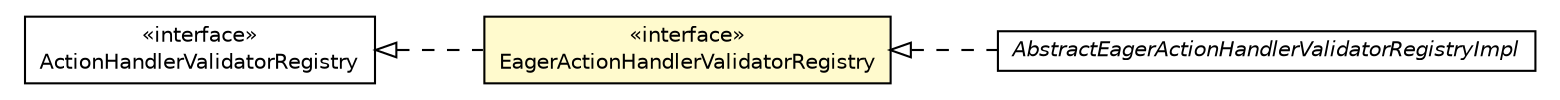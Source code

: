 #!/usr/local/bin/dot
#
# Class diagram 
# Generated by UMLGraph version R5_6-24-gf6e263 (http://www.umlgraph.org/)
#

digraph G {
	edge [fontname="Helvetica",fontsize=10,labelfontname="Helvetica",labelfontsize=10];
	node [fontname="Helvetica",fontsize=10,shape=plaintext];
	nodesep=0.25;
	ranksep=0.5;
	rankdir=LR;
	// com.gwtplatform.dispatch.server.actionhandlervalidator.AbstractEagerActionHandlerValidatorRegistryImpl
	c170539 [label=<<table title="com.gwtplatform.dispatch.server.actionhandlervalidator.AbstractEagerActionHandlerValidatorRegistryImpl" border="0" cellborder="1" cellspacing="0" cellpadding="2" port="p" href="./AbstractEagerActionHandlerValidatorRegistryImpl.html">
		<tr><td><table border="0" cellspacing="0" cellpadding="1">
<tr><td align="center" balign="center"><font face="Helvetica-Oblique"> AbstractEagerActionHandlerValidatorRegistryImpl </font></td></tr>
		</table></td></tr>
		</table>>, URL="./AbstractEagerActionHandlerValidatorRegistryImpl.html", fontname="Helvetica", fontcolor="black", fontsize=10.0];
	// com.gwtplatform.dispatch.server.actionhandlervalidator.EagerActionHandlerValidatorRegistry
	c170547 [label=<<table title="com.gwtplatform.dispatch.server.actionhandlervalidator.EagerActionHandlerValidatorRegistry" border="0" cellborder="1" cellspacing="0" cellpadding="2" port="p" bgcolor="lemonChiffon" href="./EagerActionHandlerValidatorRegistry.html">
		<tr><td><table border="0" cellspacing="0" cellpadding="1">
<tr><td align="center" balign="center"> &#171;interface&#187; </td></tr>
<tr><td align="center" balign="center"> EagerActionHandlerValidatorRegistry </td></tr>
		</table></td></tr>
		</table>>, URL="./EagerActionHandlerValidatorRegistry.html", fontname="Helvetica", fontcolor="black", fontsize=10.0];
	// com.gwtplatform.dispatch.server.actionhandlervalidator.ActionHandlerValidatorRegistry
	c170548 [label=<<table title="com.gwtplatform.dispatch.server.actionhandlervalidator.ActionHandlerValidatorRegistry" border="0" cellborder="1" cellspacing="0" cellpadding="2" port="p" href="./ActionHandlerValidatorRegistry.html">
		<tr><td><table border="0" cellspacing="0" cellpadding="1">
<tr><td align="center" balign="center"> &#171;interface&#187; </td></tr>
<tr><td align="center" balign="center"> ActionHandlerValidatorRegistry </td></tr>
		</table></td></tr>
		</table>>, URL="./ActionHandlerValidatorRegistry.html", fontname="Helvetica", fontcolor="black", fontsize=10.0];
	//com.gwtplatform.dispatch.server.actionhandlervalidator.AbstractEagerActionHandlerValidatorRegistryImpl implements com.gwtplatform.dispatch.server.actionhandlervalidator.EagerActionHandlerValidatorRegistry
	c170547:p -> c170539:p [dir=back,arrowtail=empty,style=dashed];
	//com.gwtplatform.dispatch.server.actionhandlervalidator.EagerActionHandlerValidatorRegistry implements com.gwtplatform.dispatch.server.actionhandlervalidator.ActionHandlerValidatorRegistry
	c170548:p -> c170547:p [dir=back,arrowtail=empty,style=dashed];
}

